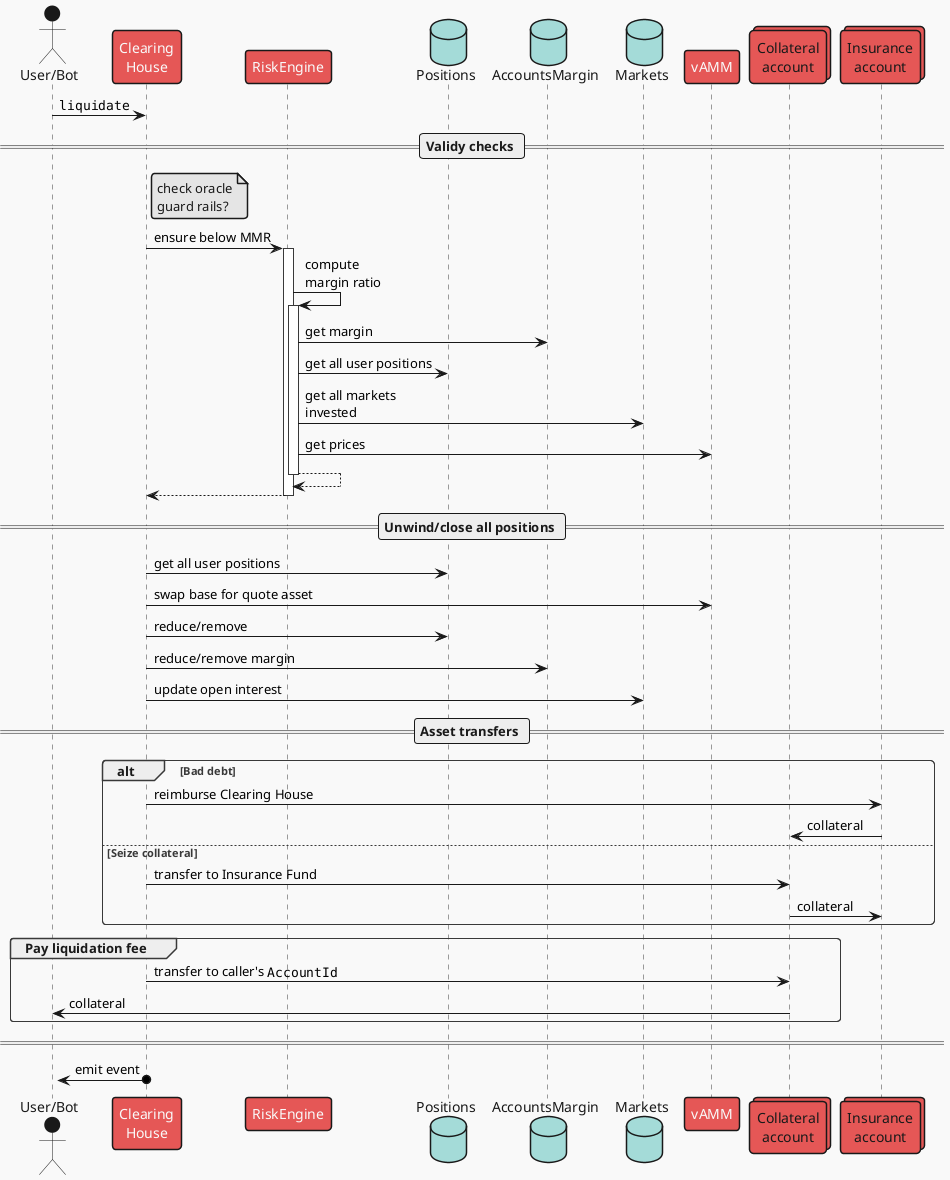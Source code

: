 @startuml liquidate
!theme mars

actor "User/Bot" as user
participant "Clearing\nHouse" as ch
participant "RiskEngine" as risk
database "Positions" as positions
database "AccountsMargin" as accs
database "Markets" as mkts
participant "vAMM" as vamm
collections "Collateral\naccount" as vault
collections "Insurance\naccount" as insurance

user -> ch: ""liquidate""

== Validy checks ==

note right ch
check oracle
guard rails?
end note

ch -> risk ++: ensure below MMR
    risk -> risk ++: compute\nmargin ratio
        risk -> accs : get margin
        risk -> positions : get all user positions
        risk -> mkts : get all markets\ninvested
        risk -> vamm : get prices
    return
return

== Unwind/close all positions ==

    ch -> positions : get all user positions
    ch -> vamm : swap base for quote asset
    ch -> positions : reduce/remove
    ch -> accs : reduce/remove margin
    ch -> mkts : update open interest

== Asset transfers ==

alt Bad debt
    ch -> insurance : reimburse Clearing House
    insurance -> vault : collateral
else Seize collateral
    ch -> vault : transfer to Insurance Fund
    vault -> insurance : collateral
end

group Pay liquidation fee
    ch -> vault : transfer to caller's ""AccountId""
    vault -> user : collateral
end


====

?<-o ch : emit event
@enduml

